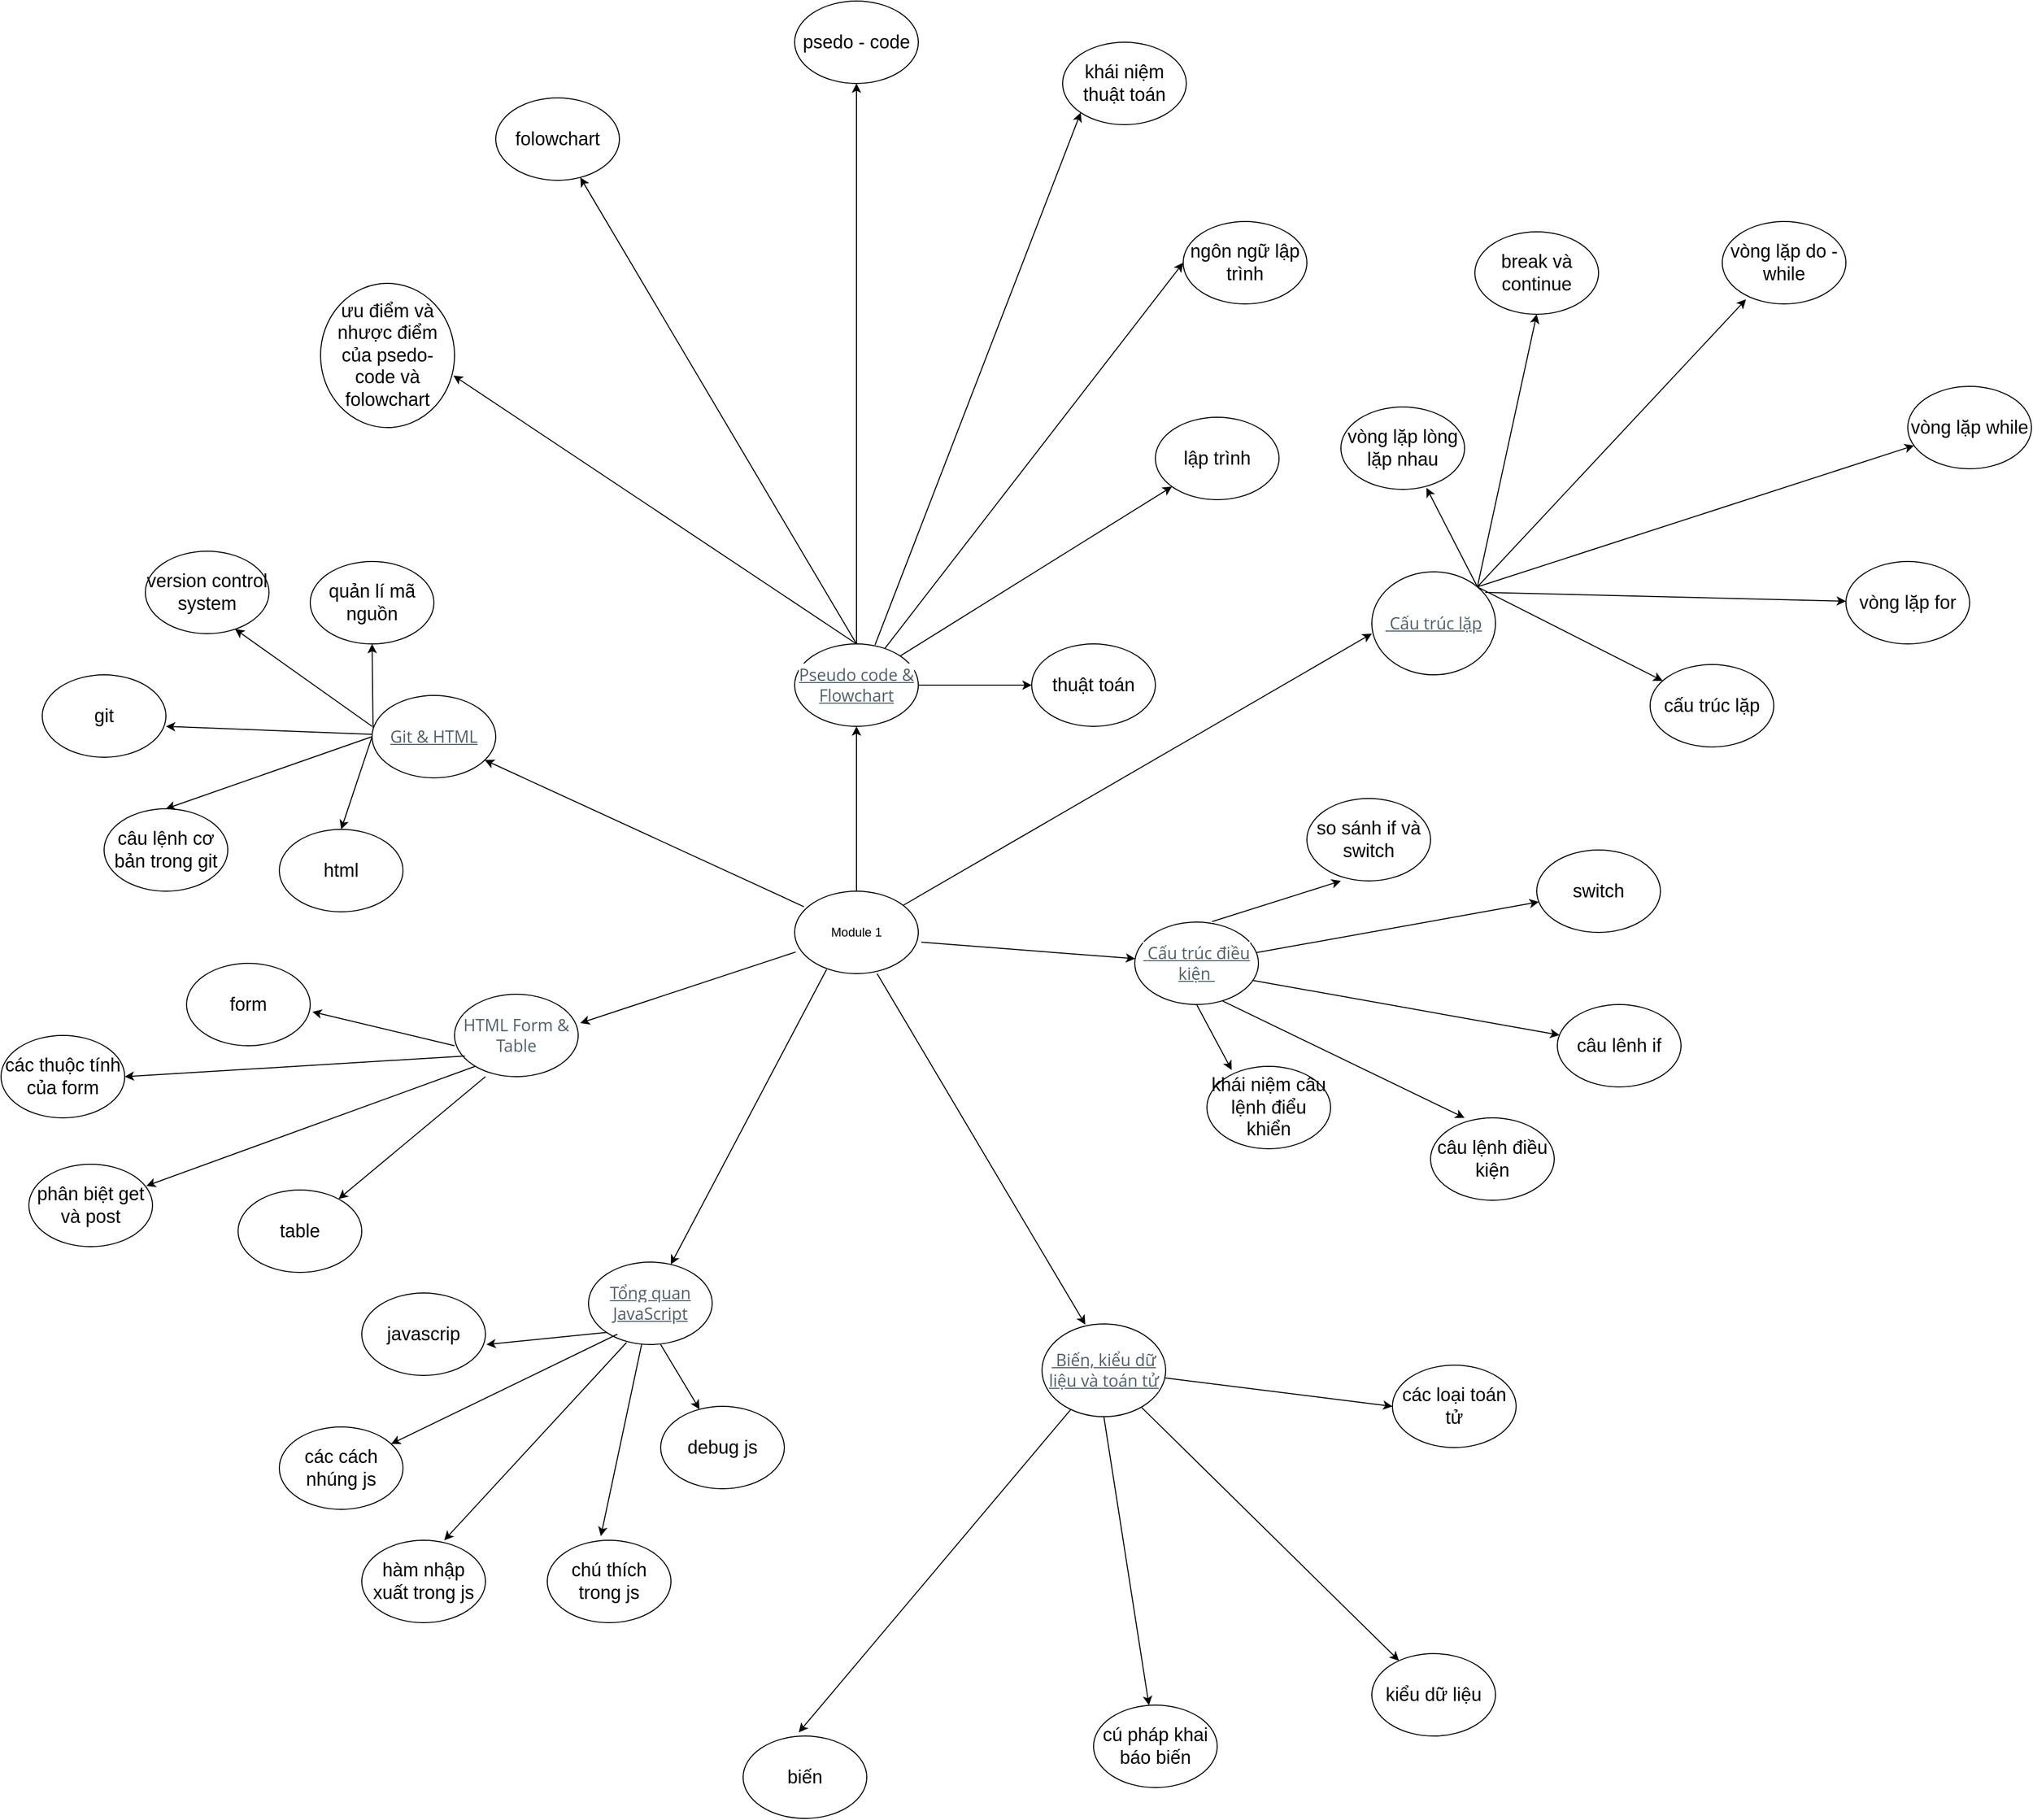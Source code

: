 <mxfile version="17.1.2" type="device"><diagram id="JIZQlPbQ_80cBi8Mnwdf" name="cây sơ đồ"><mxGraphModel dx="4611" dy="3397" grid="1" gridSize="10" guides="1" tooltips="1" connect="1" arrows="1" fold="1" page="1" pageScale="1" pageWidth="827" pageHeight="1169" math="0" shadow="0"><root><mxCell id="0"/><mxCell id="1" parent="0"/><mxCell id="8wDi5my3DF-CobzBephr-1" value="Module 1" style="ellipse;whiteSpace=wrap;html=1;" vertex="1" parent="1"><mxGeometry x="330" y="240" width="120" height="80" as="geometry"/></mxCell><mxCell id="8wDi5my3DF-CobzBephr-3" value="&lt;meta charset=&quot;utf-8&quot;&gt;&lt;a href=&quot;https://james.codegym.vn/course/view.php?id=62#section-3&quot; style=&quot;box-sizing: border-box; color: rgb(82, 96, 105); text-decoration: underline; background-color: rgb(255, 255, 255); font-weight: 400; font-family: &amp;quot;open sans&amp;quot;; font-size: 16px; font-style: normal; letter-spacing: normal; text-align: left; text-indent: 0px; text-transform: none; word-spacing: 0px;&quot;&gt;Pseudo code &amp;amp; Flowchart&lt;/a&gt;" style="ellipse;whiteSpace=wrap;html=1;" vertex="1" parent="1"><mxGeometry x="330" width="120" height="80" as="geometry"/></mxCell><mxCell id="8wDi5my3DF-CobzBephr-5" value="&lt;meta charset=&quot;utf-8&quot;&gt;&lt;a href=&quot;https://james.codegym.vn/course/view.php?id=62#section-4&quot; style=&quot;box-sizing: border-box; color: rgb(82, 96, 105); text-decoration: underline; background-color: rgb(255, 255, 255); font-weight: 400; font-family: &amp;quot;open sans&amp;quot;; font-size: 16px; font-style: normal; letter-spacing: normal; text-align: left; text-indent: 0px; text-transform: none; word-spacing: 0px;&quot;&gt;Git &amp;amp; HTML&lt;/a&gt;" style="ellipse;whiteSpace=wrap;html=1;" vertex="1" parent="1"><mxGeometry x="-80" y="50" width="120" height="80" as="geometry"/></mxCell><mxCell id="8wDi5my3DF-CobzBephr-6" value="&lt;a href=&quot;https://james.codegym.vn/course/view.php?id=62#section-5&quot; style=&quot;box-sizing: border-box ; color: rgb(82 , 96 , 105) ; text-decoration: none ; background-color: rgb(255 , 255 , 255) ; font-weight: 400 ; font-family: &amp;#34;open sans&amp;#34; ; font-size: 16px ; font-style: normal ; letter-spacing: normal ; text-align: left ; text-indent: 0px ; text-transform: none ; word-spacing: 0px&quot;&gt;HTML Form &amp;amp; Table&lt;/a&gt;" style="ellipse;whiteSpace=wrap;html=1;" vertex="1" parent="1"><mxGeometry y="340" width="120" height="80" as="geometry"/></mxCell><mxCell id="8wDi5my3DF-CobzBephr-8" value="&lt;a href=&quot;https://james.codegym.vn/course/view.php?id=62#section-6&quot; style=&quot;box-sizing: border-box ; background-color: rgb(255 , 255 , 255) ; font-family: &amp;#34;open sans&amp;#34; ; font-size: 16px ; text-align: left ; color: rgb(82 , 96 , 105)&quot;&gt;Tổng quan JavaScript&lt;/a&gt;" style="ellipse;whiteSpace=wrap;html=1;" vertex="1" parent="1"><mxGeometry x="130" y="600" width="120" height="80" as="geometry"/></mxCell><mxCell id="8wDi5my3DF-CobzBephr-9" value="&lt;meta charset=&quot;utf-8&quot;&gt;&lt;a href=&quot;https://james.codegym.vn/course/view.php?id=62#section-7&quot; style=&quot;box-sizing: border-box; color: rgb(82, 96, 105); text-decoration: underline; background-color: rgb(255, 255, 255); font-weight: 400; font-family: &amp;quot;open sans&amp;quot;; font-size: 16px; font-style: normal; letter-spacing: normal; text-align: left; text-indent: 0px; text-transform: none; word-spacing: 0px;&quot;&gt;&lt;span&gt;&amp;nbsp;&lt;/span&gt;Biến, kiểu dữ liệu và toán tử&lt;/a&gt;" style="ellipse;whiteSpace=wrap;html=1;" vertex="1" parent="1"><mxGeometry x="570" y="660" width="120" height="90" as="geometry"/></mxCell><mxCell id="8wDi5my3DF-CobzBephr-10" value="&lt;a href=&quot;https://james.codegym.vn/course/view.php?id=62#section-8&quot; style=&quot;box-sizing: border-box ; color: rgb(82 , 96 , 105) ; text-decoration: underline ; background-color: rgb(255 , 255 , 255) ; font-weight: 400 ; font-family: &amp;#34;open sans&amp;#34; ; font-size: 16px ; font-style: normal ; letter-spacing: normal ; text-align: left ; text-indent: 0px ; text-transform: none ; word-spacing: 0px&quot;&gt;&lt;span&gt;&amp;nbsp;&lt;/span&gt;Cấu trúc điều kiện&amp;nbsp;&lt;/a&gt;" style="ellipse;whiteSpace=wrap;html=1;" vertex="1" parent="1"><mxGeometry x="660" y="270" width="120" height="80" as="geometry"/></mxCell><mxCell id="8wDi5my3DF-CobzBephr-11" value="&lt;a href=&quot;https://james.codegym.vn/course/view.php?id=62#section-10&quot; style=&quot;box-sizing: border-box ; color: rgb(82 , 96 , 105) ; text-decoration: underline ; background-color: rgb(255 , 255 , 255) ; font-weight: 400 ; font-family: &amp;#34;open sans&amp;#34; ; font-size: 16px ; font-style: normal ; letter-spacing: normal ; text-align: left ; text-indent: 0px ; text-transform: none ; word-spacing: 0px&quot;&gt;&lt;span&gt;&amp;nbsp;&lt;/span&gt;Cấu trúc lặp&lt;/a&gt;" style="ellipse;whiteSpace=wrap;html=1;" vertex="1" parent="1"><mxGeometry x="890" y="-70" width="120" height="100" as="geometry"/></mxCell><mxCell id="8wDi5my3DF-CobzBephr-17" value="" style="endArrow=classic;html=1;rounded=0;exitX=0.075;exitY=0.188;exitDx=0;exitDy=0;exitPerimeter=0;" edge="1" parent="1" source="8wDi5my3DF-CobzBephr-1" target="8wDi5my3DF-CobzBephr-5"><mxGeometry width="50" height="50" relative="1" as="geometry"><mxPoint x="270" y="250" as="sourcePoint"/><mxPoint x="320" y="200" as="targetPoint"/></mxGeometry></mxCell><mxCell id="8wDi5my3DF-CobzBephr-18" value="" style="endArrow=classic;html=1;rounded=0;exitX=0.5;exitY=0;exitDx=0;exitDy=0;" edge="1" parent="1" source="8wDi5my3DF-CobzBephr-1" target="8wDi5my3DF-CobzBephr-3"><mxGeometry width="50" height="50" relative="1" as="geometry"><mxPoint x="349" y="265.04" as="sourcePoint"/><mxPoint x="247.647" y="181.146" as="targetPoint"/></mxGeometry></mxCell><mxCell id="8wDi5my3DF-CobzBephr-19" value="" style="endArrow=classic;html=1;rounded=0;entryX=0;entryY=0.6;entryDx=0;entryDy=0;entryPerimeter=0;" edge="1" parent="1" source="8wDi5my3DF-CobzBephr-1" target="8wDi5my3DF-CobzBephr-11"><mxGeometry width="50" height="50" relative="1" as="geometry"><mxPoint x="359" y="275.04" as="sourcePoint"/><mxPoint x="580" y="170" as="targetPoint"/></mxGeometry></mxCell><mxCell id="8wDi5my3DF-CobzBephr-21" value="" style="endArrow=classic;html=1;rounded=0;entryX=0.35;entryY=0.007;entryDx=0;entryDy=0;entryPerimeter=0;" edge="1" parent="1" target="8wDi5my3DF-CobzBephr-9"><mxGeometry width="50" height="50" relative="1" as="geometry"><mxPoint x="410" y="320" as="sourcePoint"/><mxPoint x="277.647" y="211.146" as="targetPoint"/></mxGeometry></mxCell><mxCell id="8wDi5my3DF-CobzBephr-22" value="" style="endArrow=classic;html=1;rounded=0;exitX=0.258;exitY=0.95;exitDx=0;exitDy=0;exitPerimeter=0;" edge="1" parent="1" source="8wDi5my3DF-CobzBephr-1" target="8wDi5my3DF-CobzBephr-8"><mxGeometry width="50" height="50" relative="1" as="geometry"><mxPoint x="389" y="305.04" as="sourcePoint"/><mxPoint x="287.647" y="221.146" as="targetPoint"/></mxGeometry></mxCell><mxCell id="8wDi5my3DF-CobzBephr-24" value="" style="endArrow=classic;html=1;rounded=0;exitX=1.025;exitY=0.619;exitDx=0;exitDy=0;exitPerimeter=0;" edge="1" parent="1" source="8wDi5my3DF-CobzBephr-1" target="8wDi5my3DF-CobzBephr-10"><mxGeometry width="50" height="50" relative="1" as="geometry"><mxPoint x="399" y="315.04" as="sourcePoint"/><mxPoint x="297.647" y="231.146" as="targetPoint"/></mxGeometry></mxCell><mxCell id="8wDi5my3DF-CobzBephr-30" value="" style="edgeStyle=orthogonalEdgeStyle;rounded=0;orthogonalLoop=1;jettySize=auto;html=1;fontSize=18;exitX=0.5;exitY=0;exitDx=0;exitDy=0;" edge="1" parent="1" source="8wDi5my3DF-CobzBephr-3" target="8wDi5my3DF-CobzBephr-29"><mxGeometry relative="1" as="geometry"/></mxCell><mxCell id="8wDi5my3DF-CobzBephr-28" value="&lt;span style=&quot;font-size: 18px&quot;&gt;thuật toán&lt;/span&gt;" style="ellipse;whiteSpace=wrap;html=1;" vertex="1" parent="1"><mxGeometry x="560" width="120" height="80" as="geometry"/></mxCell><mxCell id="8wDi5my3DF-CobzBephr-29" value="psedo - code" style="ellipse;whiteSpace=wrap;html=1;fontSize=18;" vertex="1" parent="1"><mxGeometry x="330" y="-624" width="120" height="80" as="geometry"/></mxCell><mxCell id="8wDi5my3DF-CobzBephr-31" value="lập trình" style="ellipse;whiteSpace=wrap;html=1;fontSize=18;" vertex="1" parent="1"><mxGeometry x="680" y="-220" width="120" height="80" as="geometry"/></mxCell><mxCell id="8wDi5my3DF-CobzBephr-33" value="ngôn ngữ lập trình" style="ellipse;whiteSpace=wrap;html=1;fontSize=18;" vertex="1" parent="1"><mxGeometry x="707" y="-410" width="120" height="80" as="geometry"/></mxCell><mxCell id="8wDi5my3DF-CobzBephr-34" value="khái niệm thuật toán" style="ellipse;whiteSpace=wrap;html=1;fontSize=18;" vertex="1" parent="1"><mxGeometry x="590" y="-584" width="120" height="80" as="geometry"/></mxCell><mxCell id="8wDi5my3DF-CobzBephr-35" value="folowchart" style="ellipse;whiteSpace=wrap;html=1;fontSize=18;" vertex="1" parent="1"><mxGeometry x="40" y="-530" width="120" height="80" as="geometry"/></mxCell><mxCell id="8wDi5my3DF-CobzBephr-36" value="ưu điểm và nhược điểm của psedo-code và folowchart&lt;br&gt;" style="ellipse;whiteSpace=wrap;html=1;fontSize=18;" vertex="1" parent="1"><mxGeometry x="-130" y="-350" width="130" height="140" as="geometry"/></mxCell><mxCell id="8wDi5my3DF-CobzBephr-37" value="" style="endArrow=classic;html=1;rounded=0;fontSize=18;exitX=0.5;exitY=0;exitDx=0;exitDy=0;" edge="1" parent="1" source="8wDi5my3DF-CobzBephr-3" target="8wDi5my3DF-CobzBephr-35"><mxGeometry width="50" height="50" relative="1" as="geometry"><mxPoint x="370" y="70" as="sourcePoint"/><mxPoint x="440" y="-90" as="targetPoint"/></mxGeometry></mxCell><mxCell id="8wDi5my3DF-CobzBephr-38" value="" style="endArrow=classic;html=1;rounded=0;fontSize=18;entryX=0.992;entryY=0.639;entryDx=0;entryDy=0;entryPerimeter=0;exitX=0.5;exitY=0;exitDx=0;exitDy=0;" edge="1" parent="1" source="8wDi5my3DF-CobzBephr-3" target="8wDi5my3DF-CobzBephr-36"><mxGeometry width="50" height="50" relative="1" as="geometry"><mxPoint x="360" y="70" as="sourcePoint"/><mxPoint x="258.731" y="-274.884" as="targetPoint"/></mxGeometry></mxCell><mxCell id="8wDi5my3DF-CobzBephr-39" value="" style="endArrow=classic;html=1;rounded=0;fontSize=18;entryX=0;entryY=1;entryDx=0;entryDy=0;exitX=0.65;exitY=0.012;exitDx=0;exitDy=0;exitPerimeter=0;" edge="1" parent="1" source="8wDi5my3DF-CobzBephr-3" target="8wDi5my3DF-CobzBephr-34"><mxGeometry width="50" height="50" relative="1" as="geometry"><mxPoint x="440" y="10" as="sourcePoint"/><mxPoint x="268.731" y="-264.884" as="targetPoint"/></mxGeometry></mxCell><mxCell id="8wDi5my3DF-CobzBephr-40" value="" style="endArrow=classic;html=1;rounded=0;fontSize=18;entryX=0;entryY=0.5;entryDx=0;entryDy=0;" edge="1" parent="1" source="8wDi5my3DF-CobzBephr-3" target="8wDi5my3DF-CobzBephr-33"><mxGeometry width="50" height="50" relative="1" as="geometry"><mxPoint x="430" y="-70" as="sourcePoint"/><mxPoint x="650" y="-250" as="targetPoint"/></mxGeometry></mxCell><mxCell id="8wDi5my3DF-CobzBephr-41" value="" style="endArrow=classic;html=1;rounded=0;fontSize=18;exitX=1;exitY=0;exitDx=0;exitDy=0;" edge="1" parent="1" source="8wDi5my3DF-CobzBephr-3" target="8wDi5my3DF-CobzBephr-31"><mxGeometry width="50" height="50" relative="1" as="geometry"><mxPoint x="410" y="-90" as="sourcePoint"/><mxPoint x="660" y="-240" as="targetPoint"/></mxGeometry></mxCell><mxCell id="8wDi5my3DF-CobzBephr-42" value="quản lí mã nguồn" style="ellipse;whiteSpace=wrap;html=1;fontSize=18;" vertex="1" parent="1"><mxGeometry x="-140" y="-80" width="120" height="80" as="geometry"/></mxCell><mxCell id="8wDi5my3DF-CobzBephr-43" value="version control system" style="ellipse;whiteSpace=wrap;html=1;fontSize=18;" vertex="1" parent="1"><mxGeometry x="-300" y="-90" width="120" height="80" as="geometry"/></mxCell><mxCell id="8wDi5my3DF-CobzBephr-44" value="git" style="ellipse;whiteSpace=wrap;html=1;fontSize=18;" vertex="1" parent="1"><mxGeometry x="-400" y="30" width="120" height="80" as="geometry"/></mxCell><mxCell id="8wDi5my3DF-CobzBephr-45" value="câu lệnh cơ bản trong git" style="ellipse;whiteSpace=wrap;html=1;fontSize=18;" vertex="1" parent="1"><mxGeometry x="-340" y="160" width="120" height="80" as="geometry"/></mxCell><mxCell id="8wDi5my3DF-CobzBephr-46" value="html" style="ellipse;whiteSpace=wrap;html=1;fontSize=18;" vertex="1" parent="1"><mxGeometry x="-170" y="180" width="120" height="80" as="geometry"/></mxCell><mxCell id="8wDi5my3DF-CobzBephr-49" value="" style="endArrow=classic;html=1;rounded=0;fontSize=18;exitX=0.008;exitY=0.738;exitDx=0;exitDy=0;exitPerimeter=0;entryX=1.017;entryY=0.35;entryDx=0;entryDy=0;entryPerimeter=0;" edge="1" parent="1" source="8wDi5my3DF-CobzBephr-1" target="8wDi5my3DF-CobzBephr-6"><mxGeometry width="50" height="50" relative="1" as="geometry"><mxPoint x="260" y="280" as="sourcePoint"/><mxPoint x="310" y="230" as="targetPoint"/></mxGeometry></mxCell><mxCell id="8wDi5my3DF-CobzBephr-50" value="form" style="ellipse;whiteSpace=wrap;html=1;fontSize=18;" vertex="1" parent="1"><mxGeometry x="-260" y="310" width="120" height="80" as="geometry"/></mxCell><mxCell id="8wDi5my3DF-CobzBephr-51" value="các thuộc tính của form" style="ellipse;whiteSpace=wrap;html=1;fontSize=18;" vertex="1" parent="1"><mxGeometry x="-440" y="380" width="120" height="80" as="geometry"/></mxCell><mxCell id="8wDi5my3DF-CobzBephr-52" value="phân biệt get và post" style="ellipse;whiteSpace=wrap;html=1;fontSize=18;" vertex="1" parent="1"><mxGeometry x="-413" y="505" width="120" height="80" as="geometry"/></mxCell><mxCell id="8wDi5my3DF-CobzBephr-53" value="table" style="ellipse;whiteSpace=wrap;html=1;fontSize=18;" vertex="1" parent="1"><mxGeometry x="-210" y="530" width="120" height="80" as="geometry"/></mxCell><mxCell id="8wDi5my3DF-CobzBephr-54" value="" style="endArrow=classic;html=1;rounded=0;fontSize=18;exitX=0;exitY=0.625;exitDx=0;exitDy=0;exitPerimeter=0;entryX=1.017;entryY=0.588;entryDx=0;entryDy=0;entryPerimeter=0;" edge="1" parent="1" source="8wDi5my3DF-CobzBephr-6" target="8wDi5my3DF-CobzBephr-50"><mxGeometry width="50" height="50" relative="1" as="geometry"><mxPoint x="-110" y="470" as="sourcePoint"/><mxPoint x="-60" y="420" as="targetPoint"/></mxGeometry></mxCell><mxCell id="8wDi5my3DF-CobzBephr-55" value="" style="endArrow=classic;html=1;rounded=0;fontSize=18;exitX=0;exitY=0.625;exitDx=0;exitDy=0;exitPerimeter=0;entryX=1;entryY=0.5;entryDx=0;entryDy=0;" edge="1" parent="1" target="8wDi5my3DF-CobzBephr-51"><mxGeometry width="50" height="50" relative="1" as="geometry"><mxPoint x="10" y="400" as="sourcePoint"/><mxPoint x="-127.96" y="367.04" as="targetPoint"/></mxGeometry></mxCell><mxCell id="8wDi5my3DF-CobzBephr-56" value="" style="endArrow=classic;html=1;rounded=0;fontSize=18;exitX=0;exitY=0.625;exitDx=0;exitDy=0;exitPerimeter=0;entryX=0.95;entryY=0.263;entryDx=0;entryDy=0;entryPerimeter=0;" edge="1" parent="1" target="8wDi5my3DF-CobzBephr-52"><mxGeometry width="50" height="50" relative="1" as="geometry"><mxPoint x="20" y="410" as="sourcePoint"/><mxPoint x="-117.96" y="377.04" as="targetPoint"/></mxGeometry></mxCell><mxCell id="8wDi5my3DF-CobzBephr-57" value="" style="endArrow=classic;html=1;rounded=0;fontSize=18;exitX=0;exitY=0.625;exitDx=0;exitDy=0;exitPerimeter=0;" edge="1" parent="1" target="8wDi5my3DF-CobzBephr-53"><mxGeometry width="50" height="50" relative="1" as="geometry"><mxPoint x="30" y="420" as="sourcePoint"/><mxPoint x="-107.96" y="387.04" as="targetPoint"/></mxGeometry></mxCell><mxCell id="8wDi5my3DF-CobzBephr-58" value="javascrip" style="ellipse;whiteSpace=wrap;html=1;fontSize=18;" vertex="1" parent="1"><mxGeometry x="-90" y="630" width="120" height="80" as="geometry"/></mxCell><mxCell id="8wDi5my3DF-CobzBephr-59" value="các cách nhúng js" style="ellipse;whiteSpace=wrap;html=1;fontSize=18;" vertex="1" parent="1"><mxGeometry x="-170" y="760" width="120" height="80" as="geometry"/></mxCell><mxCell id="8wDi5my3DF-CobzBephr-60" value="hàm nhập xuất trong js" style="ellipse;whiteSpace=wrap;html=1;fontSize=18;" vertex="1" parent="1"><mxGeometry x="-90" y="870" width="120" height="80" as="geometry"/></mxCell><mxCell id="8wDi5my3DF-CobzBephr-61" value="chú thích trong js" style="ellipse;whiteSpace=wrap;html=1;fontSize=18;" vertex="1" parent="1"><mxGeometry x="90" y="870" width="120" height="80" as="geometry"/></mxCell><mxCell id="8wDi5my3DF-CobzBephr-62" value="debug js" style="ellipse;whiteSpace=wrap;html=1;fontSize=18;" vertex="1" parent="1"><mxGeometry x="200" y="740" width="120" height="80" as="geometry"/></mxCell><mxCell id="8wDi5my3DF-CobzBephr-63" value="" style="endArrow=classic;html=1;rounded=0;fontSize=18;exitX=0;exitY=1;exitDx=0;exitDy=0;entryX=1.008;entryY=0.625;entryDx=0;entryDy=0;entryPerimeter=0;" edge="1" parent="1" source="8wDi5my3DF-CobzBephr-8" target="8wDi5my3DF-CobzBephr-58"><mxGeometry width="50" height="50" relative="1" as="geometry"><mxPoint x="180" y="820" as="sourcePoint"/><mxPoint x="230" y="770" as="targetPoint"/></mxGeometry></mxCell><mxCell id="8wDi5my3DF-CobzBephr-65" value="" style="endArrow=classic;html=1;rounded=0;fontSize=18;" edge="1" parent="1" target="8wDi5my3DF-CobzBephr-59"><mxGeometry width="50" height="50" relative="1" as="geometry"><mxPoint x="158" y="670" as="sourcePoint"/><mxPoint x="40.96" y="690" as="targetPoint"/></mxGeometry></mxCell><mxCell id="8wDi5my3DF-CobzBephr-66" value="" style="endArrow=classic;html=1;rounded=0;fontSize=18;exitX=0.308;exitY=0.975;exitDx=0;exitDy=0;entryX=0.667;entryY=0;entryDx=0;entryDy=0;entryPerimeter=0;exitPerimeter=0;" edge="1" parent="1" source="8wDi5my3DF-CobzBephr-8" target="8wDi5my3DF-CobzBephr-60"><mxGeometry width="50" height="50" relative="1" as="geometry"><mxPoint x="167.574" y="688.284" as="sourcePoint"/><mxPoint x="50.96" y="700" as="targetPoint"/></mxGeometry></mxCell><mxCell id="8wDi5my3DF-CobzBephr-67" value="" style="endArrow=classic;html=1;rounded=0;fontSize=18;entryX=0.433;entryY=-0.05;entryDx=0;entryDy=0;entryPerimeter=0;" edge="1" parent="1" source="8wDi5my3DF-CobzBephr-8" target="8wDi5my3DF-CobzBephr-61"><mxGeometry width="50" height="50" relative="1" as="geometry"><mxPoint x="177.574" y="698.284" as="sourcePoint"/><mxPoint x="140" y="850" as="targetPoint"/></mxGeometry></mxCell><mxCell id="8wDi5my3DF-CobzBephr-68" value="" style="endArrow=classic;html=1;rounded=0;fontSize=18;" edge="1" parent="1" target="8wDi5my3DF-CobzBephr-62"><mxGeometry width="50" height="50" relative="1" as="geometry"><mxPoint x="200" y="680" as="sourcePoint"/><mxPoint x="70.96" y="720" as="targetPoint"/></mxGeometry></mxCell><mxCell id="8wDi5my3DF-CobzBephr-69" value="" style="endArrow=classic;html=1;rounded=0;fontSize=18;entryX=1;entryY=0.625;entryDx=0;entryDy=0;entryPerimeter=0;" edge="1" parent="1" source="8wDi5my3DF-CobzBephr-5" target="8wDi5my3DF-CobzBephr-44"><mxGeometry width="50" height="50" relative="1" as="geometry"><mxPoint x="-90" y="80" as="sourcePoint"/><mxPoint x="-160" y="70" as="targetPoint"/></mxGeometry></mxCell><mxCell id="8wDi5my3DF-CobzBephr-70" value="" style="endArrow=classic;html=1;rounded=0;fontSize=18;entryX=0.5;entryY=0;entryDx=0;entryDy=0;" edge="1" parent="1" target="8wDi5my3DF-CobzBephr-45"><mxGeometry width="50" height="50" relative="1" as="geometry"><mxPoint x="-80" y="90" as="sourcePoint"/><mxPoint x="-270" y="90" as="targetPoint"/></mxGeometry></mxCell><mxCell id="8wDi5my3DF-CobzBephr-71" value="" style="endArrow=classic;html=1;rounded=0;fontSize=18;entryX=0.5;entryY=0;entryDx=0;entryDy=0;exitX=0;exitY=0.5;exitDx=0;exitDy=0;" edge="1" parent="1" source="8wDi5my3DF-CobzBephr-5" target="8wDi5my3DF-CobzBephr-46"><mxGeometry width="50" height="50" relative="1" as="geometry"><mxPoint x="-70" y="100" as="sourcePoint"/><mxPoint x="-260" y="100" as="targetPoint"/></mxGeometry></mxCell><mxCell id="8wDi5my3DF-CobzBephr-72" value="" style="endArrow=classic;html=1;rounded=0;fontSize=18;entryX=0.725;entryY=0.944;entryDx=0;entryDy=0;entryPerimeter=0;" edge="1" parent="1" target="8wDi5my3DF-CobzBephr-43"><mxGeometry width="50" height="50" relative="1" as="geometry"><mxPoint x="-80" y="80" as="sourcePoint"/><mxPoint x="-250" y="110" as="targetPoint"/></mxGeometry></mxCell><mxCell id="8wDi5my3DF-CobzBephr-73" value="" style="endArrow=classic;html=1;rounded=0;fontSize=18;entryX=0.5;entryY=1;entryDx=0;entryDy=0;exitX=0.008;exitY=0.394;exitDx=0;exitDy=0;exitPerimeter=0;" edge="1" parent="1" source="8wDi5my3DF-CobzBephr-5" target="8wDi5my3DF-CobzBephr-42"><mxGeometry width="50" height="50" relative="1" as="geometry"><mxPoint x="-50" y="120" as="sourcePoint"/><mxPoint x="-240" y="120" as="targetPoint"/></mxGeometry></mxCell><mxCell id="8wDi5my3DF-CobzBephr-74" value="cú pháp khai báo biến" style="ellipse;whiteSpace=wrap;html=1;fontSize=18;" vertex="1" parent="1"><mxGeometry x="620" y="1030" width="120" height="80" as="geometry"/></mxCell><mxCell id="8wDi5my3DF-CobzBephr-75" value="kiểu dữ liệu" style="ellipse;whiteSpace=wrap;html=1;fontSize=18;" vertex="1" parent="1"><mxGeometry x="890" y="980" width="120" height="80" as="geometry"/></mxCell><mxCell id="8wDi5my3DF-CobzBephr-76" value="biến" style="ellipse;whiteSpace=wrap;html=1;fontSize=18;" vertex="1" parent="1"><mxGeometry x="280" y="1060" width="120" height="80" as="geometry"/></mxCell><mxCell id="8wDi5my3DF-CobzBephr-77" value="các loại toán tử" style="ellipse;whiteSpace=wrap;html=1;fontSize=18;" vertex="1" parent="1"><mxGeometry x="910" y="700" width="120" height="80" as="geometry"/></mxCell><mxCell id="8wDi5my3DF-CobzBephr-78" value="" style="endArrow=classic;html=1;rounded=0;fontSize=18;entryX=0.45;entryY=-0.044;entryDx=0;entryDy=0;entryPerimeter=0;" edge="1" parent="1" source="8wDi5my3DF-CobzBephr-9" target="8wDi5my3DF-CobzBephr-76"><mxGeometry width="50" height="50" relative="1" as="geometry"><mxPoint x="350" y="580" as="sourcePoint"/><mxPoint x="400" y="530" as="targetPoint"/></mxGeometry></mxCell><mxCell id="8wDi5my3DF-CobzBephr-79" value="" style="endArrow=classic;html=1;rounded=0;fontSize=18;exitX=0.5;exitY=1;exitDx=0;exitDy=0;" edge="1" parent="1" source="8wDi5my3DF-CobzBephr-9" target="8wDi5my3DF-CobzBephr-74"><mxGeometry width="50" height="50" relative="1" as="geometry"><mxPoint x="531.96" y="582.52" as="sourcePoint"/><mxPoint x="414" y="586.48" as="targetPoint"/></mxGeometry></mxCell><mxCell id="8wDi5my3DF-CobzBephr-80" value="" style="endArrow=classic;html=1;rounded=0;fontSize=18;" edge="1" parent="1" source="8wDi5my3DF-CobzBephr-9" target="8wDi5my3DF-CobzBephr-75"><mxGeometry width="50" height="50" relative="1" as="geometry"><mxPoint x="550" y="560" as="sourcePoint"/><mxPoint x="424" y="596.48" as="targetPoint"/></mxGeometry></mxCell><mxCell id="8wDi5my3DF-CobzBephr-81" value="" style="endArrow=classic;html=1;rounded=0;fontSize=18;entryX=0;entryY=0.5;entryDx=0;entryDy=0;" edge="1" parent="1" source="8wDi5my3DF-CobzBephr-9" target="8wDi5my3DF-CobzBephr-77"><mxGeometry width="50" height="50" relative="1" as="geometry"><mxPoint x="551.96" y="602.52" as="sourcePoint"/><mxPoint x="434" y="606.48" as="targetPoint"/></mxGeometry></mxCell><mxCell id="8wDi5my3DF-CobzBephr-82" value="khái niệm câu lệnh điểu khiển" style="ellipse;whiteSpace=wrap;html=1;fontSize=18;" vertex="1" parent="1"><mxGeometry x="730" y="410" width="120" height="80" as="geometry"/></mxCell><mxCell id="8wDi5my3DF-CobzBephr-83" value="so sánh if và switch" style="ellipse;whiteSpace=wrap;html=1;fontSize=18;" vertex="1" parent="1"><mxGeometry x="827" y="150" width="120" height="80" as="geometry"/></mxCell><mxCell id="8wDi5my3DF-CobzBephr-84" value="câu lệnh điều kiện" style="ellipse;whiteSpace=wrap;html=1;fontSize=18;" vertex="1" parent="1"><mxGeometry x="947" y="460" width="120" height="80" as="geometry"/></mxCell><mxCell id="8wDi5my3DF-CobzBephr-85" value="câu lênh if" style="ellipse;whiteSpace=wrap;html=1;fontSize=18;" vertex="1" parent="1"><mxGeometry x="1070" y="350" width="120" height="80" as="geometry"/></mxCell><mxCell id="8wDi5my3DF-CobzBephr-86" value="switch" style="ellipse;whiteSpace=wrap;html=1;fontSize=18;" vertex="1" parent="1"><mxGeometry x="1050" y="200" width="120" height="80" as="geometry"/></mxCell><mxCell id="8wDi5my3DF-CobzBephr-87" value="" style="endArrow=classic;html=1;rounded=0;fontSize=18;exitX=0.625;exitY=-0.006;exitDx=0;exitDy=0;exitPerimeter=0;entryX=0.275;entryY=1;entryDx=0;entryDy=0;entryPerimeter=0;" edge="1" parent="1" source="8wDi5my3DF-CobzBephr-10" target="8wDi5my3DF-CobzBephr-83"><mxGeometry width="50" height="50" relative="1" as="geometry"><mxPoint x="720" y="400" as="sourcePoint"/><mxPoint x="770" y="350" as="targetPoint"/></mxGeometry></mxCell><mxCell id="8wDi5my3DF-CobzBephr-88" value="" style="endArrow=classic;html=1;rounded=0;fontSize=18;" edge="1" parent="1" source="8wDi5my3DF-CobzBephr-10" target="8wDi5my3DF-CobzBephr-86"><mxGeometry width="50" height="50" relative="1" as="geometry"><mxPoint x="720" y="400" as="sourcePoint"/><mxPoint x="770" y="350" as="targetPoint"/></mxGeometry></mxCell><mxCell id="8wDi5my3DF-CobzBephr-89" value="" style="endArrow=classic;html=1;rounded=0;fontSize=18;exitX=0.95;exitY=0.706;exitDx=0;exitDy=0;exitPerimeter=0;" edge="1" parent="1" source="8wDi5my3DF-CobzBephr-10" target="8wDi5my3DF-CobzBephr-85"><mxGeometry width="50" height="50" relative="1" as="geometry"><mxPoint x="720" y="400" as="sourcePoint"/><mxPoint x="770" y="350" as="targetPoint"/></mxGeometry></mxCell><mxCell id="8wDi5my3DF-CobzBephr-90" value="" style="endArrow=classic;html=1;rounded=0;fontSize=18;entryX=0.275;entryY=0;entryDx=0;entryDy=0;entryPerimeter=0;exitX=0.708;exitY=0.956;exitDx=0;exitDy=0;exitPerimeter=0;" edge="1" parent="1" source="8wDi5my3DF-CobzBephr-10" target="8wDi5my3DF-CobzBephr-84"><mxGeometry width="50" height="50" relative="1" as="geometry"><mxPoint x="740" y="340" as="sourcePoint"/><mxPoint x="770" y="350" as="targetPoint"/></mxGeometry></mxCell><mxCell id="8wDi5my3DF-CobzBephr-91" value="" style="endArrow=classic;html=1;rounded=0;fontSize=18;exitX=0.5;exitY=1;exitDx=0;exitDy=0;entryX=0.2;entryY=0.044;entryDx=0;entryDy=0;entryPerimeter=0;" edge="1" parent="1" source="8wDi5my3DF-CobzBephr-10" target="8wDi5my3DF-CobzBephr-82"><mxGeometry width="50" height="50" relative="1" as="geometry"><mxPoint x="720" y="400" as="sourcePoint"/><mxPoint x="770" y="350" as="targetPoint"/></mxGeometry></mxCell><mxCell id="8wDi5my3DF-CobzBephr-92" value="break và continue" style="ellipse;whiteSpace=wrap;html=1;fontSize=18;" vertex="1" parent="1"><mxGeometry x="990" y="-400" width="120" height="80" as="geometry"/></mxCell><mxCell id="8wDi5my3DF-CobzBephr-93" value="vòng lặp while" style="ellipse;whiteSpace=wrap;html=1;fontSize=18;" vertex="1" parent="1"><mxGeometry x="1410" y="-250" width="120" height="80" as="geometry"/></mxCell><mxCell id="8wDi5my3DF-CobzBephr-94" value="vòng lặp lòng lặp nhau" style="ellipse;whiteSpace=wrap;html=1;fontSize=18;" vertex="1" parent="1"><mxGeometry x="860" y="-230" width="120" height="80" as="geometry"/></mxCell><mxCell id="8wDi5my3DF-CobzBephr-95" value="cấu trúc lặp" style="ellipse;whiteSpace=wrap;html=1;fontSize=18;" vertex="1" parent="1"><mxGeometry x="1160" y="20" width="120" height="80" as="geometry"/></mxCell><mxCell id="8wDi5my3DF-CobzBephr-96" value="vòng lặp for" style="ellipse;whiteSpace=wrap;html=1;fontSize=18;" vertex="1" parent="1"><mxGeometry x="1350" y="-80" width="120" height="80" as="geometry"/></mxCell><mxCell id="8wDi5my3DF-CobzBephr-97" value="vòng lặp do -while" style="ellipse;whiteSpace=wrap;html=1;fontSize=18;" vertex="1" parent="1"><mxGeometry x="1230" y="-410" width="120" height="80" as="geometry"/></mxCell><mxCell id="8wDi5my3DF-CobzBephr-98" value="" style="endArrow=classic;html=1;rounded=0;fontSize=18;entryX=0.692;entryY=0.981;entryDx=0;entryDy=0;entryPerimeter=0;exitX=1;exitY=0;exitDx=0;exitDy=0;" edge="1" parent="1" source="8wDi5my3DF-CobzBephr-11" target="8wDi5my3DF-CobzBephr-94"><mxGeometry width="50" height="50" relative="1" as="geometry"><mxPoint x="800" y="-80" as="sourcePoint"/><mxPoint x="850" y="-130" as="targetPoint"/></mxGeometry></mxCell><mxCell id="8wDi5my3DF-CobzBephr-99" value="" style="endArrow=classic;html=1;rounded=0;fontSize=18;exitX=1;exitY=0;exitDx=0;exitDy=0;entryX=0.5;entryY=1;entryDx=0;entryDy=0;" edge="1" parent="1" source="8wDi5my3DF-CobzBephr-11" target="8wDi5my3DF-CobzBephr-92"><mxGeometry width="50" height="50" relative="1" as="geometry"><mxPoint x="1180" y="-80" as="sourcePoint"/><mxPoint x="1060" y="-310" as="targetPoint"/></mxGeometry></mxCell><mxCell id="8wDi5my3DF-CobzBephr-100" value="" style="endArrow=classic;html=1;rounded=0;fontSize=18;exitX=1;exitY=0;exitDx=0;exitDy=0;entryX=0.192;entryY=0.944;entryDx=0;entryDy=0;entryPerimeter=0;" edge="1" parent="1" source="8wDi5my3DF-CobzBephr-11" target="8wDi5my3DF-CobzBephr-97"><mxGeometry width="50" height="50" relative="1" as="geometry"><mxPoint x="1180" y="-80" as="sourcePoint"/><mxPoint x="1230" y="-130" as="targetPoint"/></mxGeometry></mxCell><mxCell id="8wDi5my3DF-CobzBephr-101" value="" style="endArrow=classic;html=1;rounded=0;fontSize=18;" edge="1" parent="1" target="8wDi5my3DF-CobzBephr-96"><mxGeometry width="50" height="50" relative="1" as="geometry"><mxPoint x="1000" y="-50" as="sourcePoint"/><mxPoint x="1340" y="-30" as="targetPoint"/></mxGeometry></mxCell><mxCell id="8wDi5my3DF-CobzBephr-102" value="" style="endArrow=classic;html=1;rounded=0;fontSize=18;exitX=1;exitY=0;exitDx=0;exitDy=0;" edge="1" parent="1" source="8wDi5my3DF-CobzBephr-11" target="8wDi5my3DF-CobzBephr-93"><mxGeometry width="50" height="50" relative="1" as="geometry"><mxPoint x="1180" y="-80" as="sourcePoint"/><mxPoint x="1230" y="-130" as="targetPoint"/></mxGeometry></mxCell><mxCell id="8wDi5my3DF-CobzBephr-103" value="" style="endArrow=classic;html=1;rounded=0;fontSize=18;exitX=1;exitY=0;exitDx=0;exitDy=0;" edge="1" parent="1" source="8wDi5my3DF-CobzBephr-11" target="8wDi5my3DF-CobzBephr-95"><mxGeometry width="50" height="50" relative="1" as="geometry"><mxPoint x="1180" y="-80" as="sourcePoint"/><mxPoint x="1230" y="-130" as="targetPoint"/></mxGeometry></mxCell><mxCell id="8wDi5my3DF-CobzBephr-106" value="" style="endArrow=classic;html=1;rounded=0;fontSize=18;exitX=1;exitY=0.5;exitDx=0;exitDy=0;" edge="1" parent="1" source="8wDi5my3DF-CobzBephr-3" target="8wDi5my3DF-CobzBephr-28"><mxGeometry width="50" height="50" relative="1" as="geometry"><mxPoint x="310" y="80" as="sourcePoint"/><mxPoint x="360" y="30" as="targetPoint"/></mxGeometry></mxCell></root></mxGraphModel></diagram></mxfile>